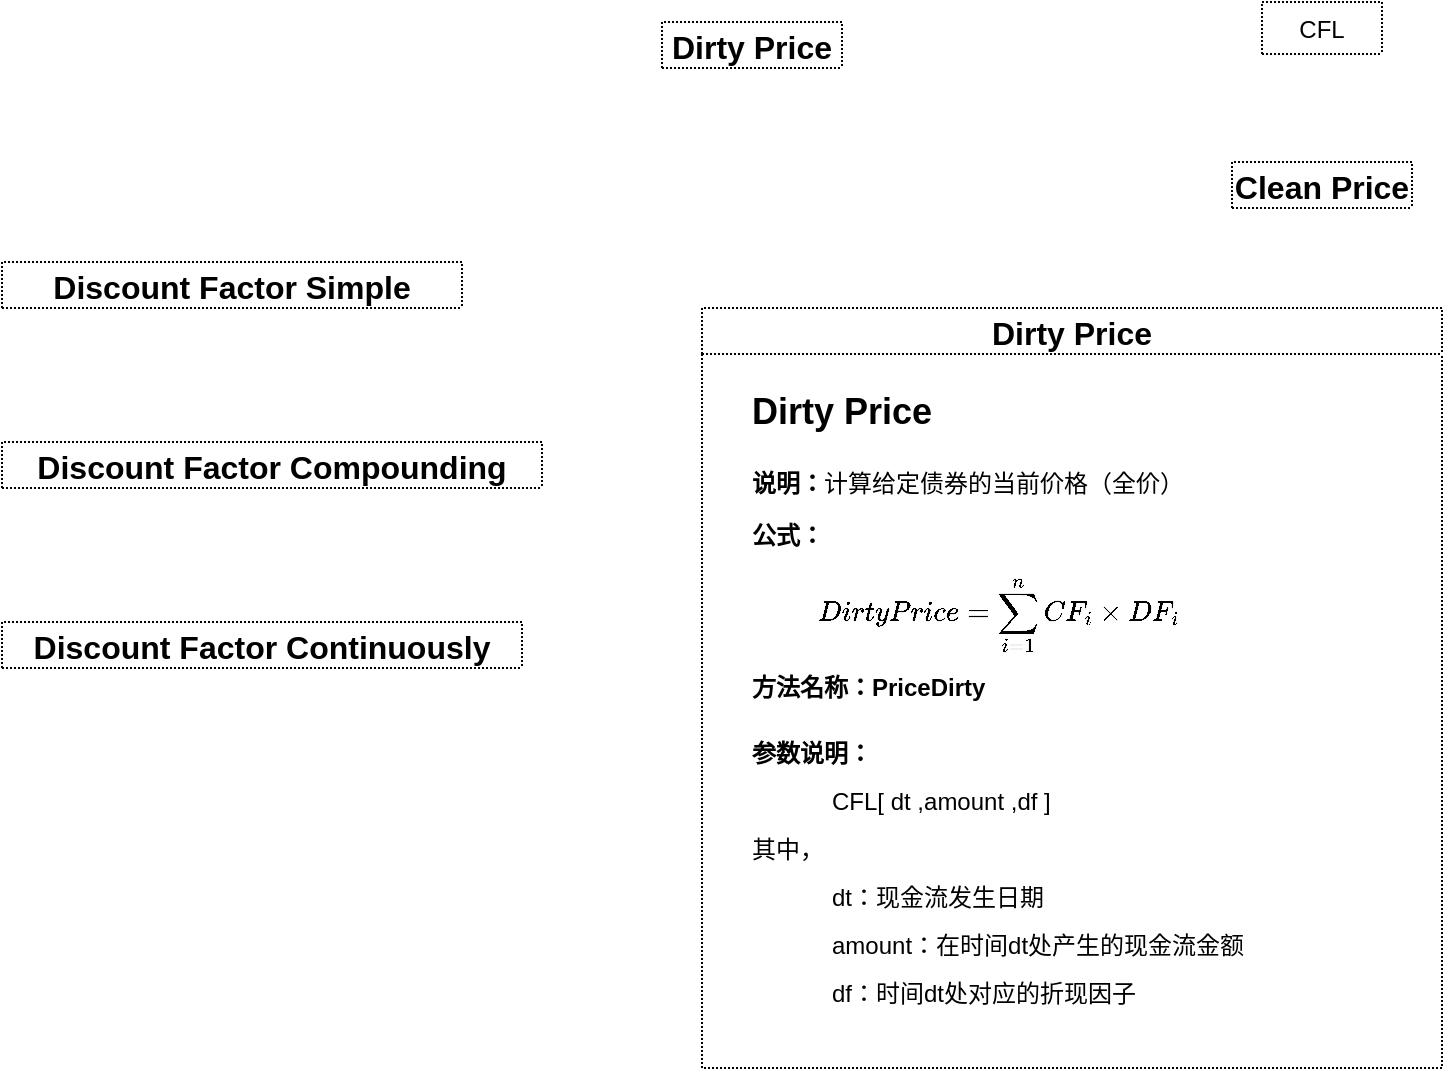 <mxfile version="13.10.4" type="github">
  <diagram id="C5RBs43oDa-KdzZeNtuy" name="Page-1">
    <mxGraphModel dx="786" dy="514" grid="1" gridSize="10" guides="1" tooltips="1" connect="1" arrows="1" fold="1" page="1" pageScale="1" pageWidth="827" pageHeight="1169" math="1" shadow="0">
      <root>
        <mxCell id="WIyWlLk6GJQsqaUBKTNV-0" />
        <mxCell id="WIyWlLk6GJQsqaUBKTNV-1" parent="WIyWlLk6GJQsqaUBKTNV-0" />
        <mxCell id="0xuEhFezEmj5StmWAARz-81" value="Dirty Price" style="swimlane;dashed=1;dashPattern=1 1;strokeColor=#000000;fontSize=16;" parent="WIyWlLk6GJQsqaUBKTNV-1" vertex="1" collapsed="1">
          <mxGeometry x="340" y="30" width="90" height="23" as="geometry">
            <mxRectangle x="255" y="160" width="370" height="380" as="alternateBounds" />
          </mxGeometry>
        </mxCell>
        <mxCell id="SIirOtEVYk1fui6E42ct-0" value="&lt;h1&gt;&lt;font style=&quot;font-size: 18px&quot;&gt;Dirty Price&lt;/font&gt;&lt;/h1&gt;&lt;p&gt;&lt;b&gt;说明：&lt;/b&gt;计算给定债券的当前价格（全价）&lt;/p&gt;&lt;p&gt;&lt;b&gt;公式：&lt;/b&gt;&lt;span style=&quot;text-align: center&quot;&gt;$$ DirtyPrice = \sum_{i=1}^n CF_i \times DF_i $$&lt;/span&gt;&lt;/p&gt;&lt;p style=&quot;line-height: 9.6px&quot;&gt;&lt;b&gt;方法名称：PriceDirty&lt;/b&gt;&lt;br&gt;&lt;br&gt;&lt;/p&gt;&lt;p style=&quot;line-height: 12px&quot;&gt;&lt;b&gt;参数说明：&lt;/b&gt;&lt;/p&gt;&lt;blockquote style=&quot;margin: 0px 0px 0px 40px ; border: none ; padding: 0px&quot;&gt;&lt;p style=&quot;line-height: 12px&quot;&gt;CFL[ dt ,amount ,df ]&lt;/p&gt;&lt;/blockquote&gt;&lt;p style=&quot;line-height: 12px&quot;&gt;其中，&lt;/p&gt;&lt;blockquote style=&quot;margin: 0px 0px 0px 40px ; border: none ; padding: 0px&quot;&gt;&lt;p style=&quot;line-height: 12px&quot;&gt;dt：现金流发生日期&lt;/p&gt;&lt;p style=&quot;line-height: 12px&quot;&gt;amount：在时间dt处产生的现金流金额&lt;/p&gt;&lt;/blockquote&gt;&lt;blockquote style=&quot;margin: 0px 0px 0px 40px ; border: none ; padding: 0px&quot;&gt;&lt;p style=&quot;line-height: 12px&quot;&gt;df：时间dt处对应的折现因子&lt;/p&gt;&lt;/blockquote&gt;&lt;span style=&quot;box-sizing: border-box ; font-size: 13px ; background-color: rgb(255 , 255 , 255) ; font-family: &amp;#34;courier new&amp;#34; , &amp;#34;courier&amp;#34; , monospace&quot;&gt;&lt;br&gt;&lt;/span&gt;" style="text;html=1;strokeColor=none;fillColor=none;spacing=5;spacingTop=-20;whiteSpace=wrap;overflow=hidden;rounded=0;" parent="0xuEhFezEmj5StmWAARz-81" vertex="1">
          <mxGeometry x="20" y="30" width="330" height="340" as="geometry" />
        </mxCell>
        <mxCell id="0xuEhFezEmj5StmWAARz-60" value="CFL" style="swimlane;fontStyle=0;childLayout=stackLayout;horizontal=1;startSize=26;fillColor=none;horizontalStack=0;resizeParent=1;resizeParentMax=0;resizeLast=0;collapsible=1;marginBottom=0;dashed=1;dashPattern=1 1;strokeColor=#000000;" parent="WIyWlLk6GJQsqaUBKTNV-1" vertex="1" collapsed="1">
          <mxGeometry x="640" y="20" width="60" height="26" as="geometry">
            <mxRectangle x="640" y="20" width="130" height="130" as="alternateBounds" />
          </mxGeometry>
        </mxCell>
        <mxCell id="0xuEhFezEmj5StmWAARz-61" value="dt date" style="text;strokeColor=none;fillColor=none;align=left;verticalAlign=top;spacingLeft=4;spacingRight=4;overflow=hidden;rotatable=0;points=[[0,0.5],[1,0.5]];portConstraint=eastwest;" parent="0xuEhFezEmj5StmWAARz-60" vertex="1">
          <mxGeometry y="26" width="60" height="26" as="geometry" />
        </mxCell>
        <mxCell id="0xuEhFezEmj5StmWAARz-66" value="t number" style="text;strokeColor=none;fillColor=none;align=left;verticalAlign=top;spacingLeft=4;spacingRight=4;overflow=hidden;rotatable=0;points=[[0,0.5],[1,0.5]];portConstraint=eastwest;" parent="0xuEhFezEmj5StmWAARz-60" vertex="1">
          <mxGeometry y="52" width="60" height="26" as="geometry" />
        </mxCell>
        <mxCell id="0xuEhFezEmj5StmWAARz-62" value="amount number" style="text;strokeColor=none;fillColor=none;align=left;verticalAlign=top;spacingLeft=4;spacingRight=4;overflow=hidden;rotatable=0;points=[[0,0.5],[1,0.5]];portConstraint=eastwest;" parent="0xuEhFezEmj5StmWAARz-60" vertex="1">
          <mxGeometry y="78" width="60" height="26" as="geometry" />
        </mxCell>
        <mxCell id="0xuEhFezEmj5StmWAARz-63" value="df number" style="text;strokeColor=none;fillColor=none;align=left;verticalAlign=top;spacingLeft=4;spacingRight=4;overflow=hidden;rotatable=0;points=[[0,0.5],[1,0.5]];portConstraint=eastwest;" parent="0xuEhFezEmj5StmWAARz-60" vertex="1">
          <mxGeometry y="104" width="60" height="26" as="geometry" />
        </mxCell>
        <mxCell id="0xuEhFezEmj5StmWAARz-90" value="Clean Price" style="swimlane;dashed=1;dashPattern=1 1;strokeColor=#000000;fontSize=16;" parent="WIyWlLk6GJQsqaUBKTNV-1" vertex="1" collapsed="1">
          <mxGeometry x="625" y="100" width="90" height="23" as="geometry">
            <mxRectangle x="710" y="110" width="370" height="340" as="alternateBounds" />
          </mxGeometry>
        </mxCell>
        <mxCell id="0xuEhFezEmj5StmWAARz-91" value="&lt;h1&gt;&lt;font style=&quot;font-size: 18px&quot;&gt;Clean Price&lt;/font&gt;&lt;/h1&gt;&lt;p&gt;&lt;b&gt;说明：&lt;/b&gt;计算给定债券的当前价格（净价）&lt;/p&gt;&lt;p&gt;&lt;b&gt;公式：&lt;/b&gt;&lt;span style=&quot;text-align: center&quot;&gt;$$ CleanPrice = DirtyPrice-AccruedInterest $$&lt;/span&gt;&lt;/p&gt;&lt;p style=&quot;line-height: 9.6px&quot;&gt;&lt;b&gt;方法名称：PriceClean&lt;/b&gt;&lt;br&gt;&lt;br&gt;&lt;/p&gt;&lt;p style=&quot;line-height: 12px&quot;&gt;&lt;b&gt;参数说明：&lt;/b&gt;&lt;/p&gt;&lt;blockquote style=&quot;margin: 0px 0px 0px 40px ; border: none ; padding: 0px&quot;&gt;&lt;p style=&quot;line-height: 12px&quot;&gt;DirthPrice, AccruedInterest&lt;/p&gt;&lt;/blockquote&gt;&lt;p style=&quot;line-height: 12px&quot;&gt;其中，&lt;/p&gt;&lt;blockquote style=&quot;margin: 0px 0px 0px 40px ; border: none ; padding: 0px&quot;&gt;&lt;p style=&quot;line-height: 12px&quot;&gt;DirthPrice：全价&lt;/p&gt;&lt;p style=&quot;line-height: 12px&quot;&gt;AccuredInterest：应计利息，指已经计入但是还未支付的利息&lt;/p&gt;&lt;/blockquote&gt;&lt;span style=&quot;box-sizing: border-box ; font-size: 13px ; background-color: rgb(255 , 255 , 255) ; font-family: &amp;#34;courier new&amp;#34; , &amp;#34;courier&amp;#34; , monospace&quot;&gt;&lt;br&gt;&lt;/span&gt;" style="text;html=1;strokeColor=none;fillColor=none;spacing=5;spacingTop=-20;whiteSpace=wrap;overflow=hidden;rounded=0;" parent="0xuEhFezEmj5StmWAARz-90" vertex="1">
          <mxGeometry x="20" y="30" width="330" height="300" as="geometry" />
        </mxCell>
        <mxCell id="0xuEhFezEmj5StmWAARz-95" value="Discount Factor Simple" style="swimlane;dashed=1;dashPattern=1 1;strokeColor=#000000;fontSize=16;" parent="WIyWlLk6GJQsqaUBKTNV-1" vertex="1" collapsed="1">
          <mxGeometry x="10" y="150" width="230" height="23" as="geometry">
            <mxRectangle x="10" y="150" width="370" height="340" as="alternateBounds" />
          </mxGeometry>
        </mxCell>
        <mxCell id="0xuEhFezEmj5StmWAARz-96" value="&lt;h1&gt;&lt;font style=&quot;font-size: 18px&quot;&gt;Simple Interest Rate&lt;/font&gt;&lt;/h1&gt;&lt;p&gt;&lt;b&gt;说明：&lt;/b&gt;单利下的折现因子&lt;/p&gt;&lt;p&gt;&lt;b&gt;公式：&lt;/b&gt;&lt;span style=&quot;text-align: center&quot;&gt;$$ DF_s = \frac{1}{1+r\times t} $$&lt;/span&gt;&lt;/p&gt;&lt;p style=&quot;line-height: 9.6px&quot;&gt;&lt;b&gt;方法名称：DiscountFactorSimple&lt;/b&gt;&lt;br&gt;&lt;br&gt;&lt;/p&gt;&lt;p style=&quot;line-height: 12px&quot;&gt;&lt;b&gt;参数说明：&lt;/b&gt;&lt;/p&gt;&lt;blockquote style=&quot;margin: 0px 0px 0px 40px ; border: none ; padding: 0px&quot;&gt;&lt;p style=&quot;line-height: 12px&quot;&gt;r ,t&lt;/p&gt;&lt;/blockquote&gt;&lt;p style=&quot;line-height: 12px&quot;&gt;其中，&lt;/p&gt;&lt;blockquote style=&quot;margin: 0px 0px 0px 40px ; border: none ; padding: 0px&quot;&gt;&lt;p style=&quot;line-height: 12px&quot;&gt;r：给定期限的即期利率&lt;/p&gt;&lt;p style=&quot;line-height: 12px&quot;&gt;t：即期利率r对应的期限（以年为单位）&lt;/p&gt;&lt;/blockquote&gt;&lt;span style=&quot;box-sizing: border-box ; font-size: 13px ; background-color: rgb(255 , 255 , 255) ; font-family: &amp;#34;courier new&amp;#34; , &amp;#34;courier&amp;#34; , monospace&quot;&gt;&lt;br&gt;&lt;/span&gt;" style="text;html=1;strokeColor=none;fillColor=none;spacing=5;spacingTop=-20;whiteSpace=wrap;overflow=hidden;rounded=0;" parent="0xuEhFezEmj5StmWAARz-95" vertex="1">
          <mxGeometry x="20" y="30" width="330" height="300" as="geometry" />
        </mxCell>
        <mxCell id="0xuEhFezEmj5StmWAARz-92" value="Dirty Price" style="swimlane;dashed=1;dashPattern=1 1;strokeColor=#000000;fontSize=16;" parent="WIyWlLk6GJQsqaUBKTNV-1" vertex="1">
          <mxGeometry x="360" y="173" width="370" height="380" as="geometry">
            <mxRectangle x="550" y="173" width="90" height="23" as="alternateBounds" />
          </mxGeometry>
        </mxCell>
        <mxCell id="0xuEhFezEmj5StmWAARz-93" value="&lt;h1&gt;&lt;font style=&quot;font-size: 18px&quot;&gt;Dirty Price&lt;/font&gt;&lt;/h1&gt;&lt;p&gt;&lt;b&gt;说明：&lt;/b&gt;计算给定债券的当前价格（全价）&lt;/p&gt;&lt;p&gt;&lt;b&gt;公式：&lt;/b&gt;&lt;span style=&quot;text-align: center&quot;&gt;$$ DirtyPrice = \sum_{i=1}^n CF_i \times DF_i $$&lt;/span&gt;&lt;/p&gt;&lt;p style=&quot;line-height: 9.6px&quot;&gt;&lt;b&gt;方法名称：PriceDirty&lt;/b&gt;&lt;br&gt;&lt;br&gt;&lt;/p&gt;&lt;p style=&quot;line-height: 12px&quot;&gt;&lt;b&gt;参数说明：&lt;/b&gt;&lt;/p&gt;&lt;blockquote style=&quot;margin: 0px 0px 0px 40px ; border: none ; padding: 0px&quot;&gt;&lt;p style=&quot;line-height: 12px&quot;&gt;CFL[ dt ,amount ,df ]&lt;/p&gt;&lt;/blockquote&gt;&lt;p style=&quot;line-height: 12px&quot;&gt;其中，&lt;/p&gt;&lt;blockquote style=&quot;margin: 0px 0px 0px 40px ; border: none ; padding: 0px&quot;&gt;&lt;p style=&quot;line-height: 12px&quot;&gt;dt：现金流发生日期&lt;/p&gt;&lt;p style=&quot;line-height: 12px&quot;&gt;amount：在时间dt处产生的现金流金额&lt;/p&gt;&lt;/blockquote&gt;&lt;blockquote style=&quot;margin: 0px 0px 0px 40px ; border: none ; padding: 0px&quot;&gt;&lt;p style=&quot;line-height: 12px&quot;&gt;df：时间dt处对应的折现因子&lt;/p&gt;&lt;/blockquote&gt;&lt;span style=&quot;box-sizing: border-box ; font-size: 13px ; background-color: rgb(255 , 255 , 255) ; font-family: &amp;#34;courier new&amp;#34; , &amp;#34;courier&amp;#34; , monospace&quot;&gt;&lt;br&gt;&lt;/span&gt;" style="text;html=1;strokeColor=none;fillColor=none;spacing=5;spacingTop=-20;whiteSpace=wrap;overflow=hidden;rounded=0;" parent="0xuEhFezEmj5StmWAARz-92" vertex="1">
          <mxGeometry x="20" y="30" width="330" height="340" as="geometry" />
        </mxCell>
        <mxCell id="0xuEhFezEmj5StmWAARz-152" value="Discount Factor Compounding" style="swimlane;dashed=1;dashPattern=1 1;strokeColor=#000000;fontSize=16;spacing=2;" parent="WIyWlLk6GJQsqaUBKTNV-1" vertex="1" collapsed="1">
          <mxGeometry x="10" y="240" width="270" height="23" as="geometry">
            <mxRectangle x="390" y="150" width="370" height="400" as="alternateBounds" />
          </mxGeometry>
        </mxCell>
        <mxCell id="0xuEhFezEmj5StmWAARz-153" value="&lt;h1&gt;&lt;font style=&quot;font-size: 18px&quot;&gt;Compounding Rate&lt;/font&gt;&lt;/h1&gt;&lt;p&gt;&lt;b&gt;说明：&lt;/b&gt;复利下的折现因子&lt;/p&gt;&lt;p&gt;&lt;b&gt;公式：&lt;/b&gt;&lt;span style=&quot;text-align: center&quot;&gt;$$ DF = \frac{1}{(1+\frac{r}{f})^ {f\times t}} $$&lt;/span&gt;&lt;/p&gt;&lt;p style=&quot;line-height: 9.6px&quot;&gt;&lt;b&gt;方法名称：DiscountFactorCompounding&lt;/b&gt;&lt;br&gt;&lt;br&gt;&lt;/p&gt;&lt;p style=&quot;line-height: 12px&quot;&gt;&lt;b&gt;参数说明：&lt;/b&gt;&lt;/p&gt;&lt;blockquote style=&quot;margin: 0px 0px 0px 40px ; border: none ; padding: 0px&quot;&gt;&lt;p style=&quot;line-height: 12px&quot;&gt;r ,t, f&lt;/p&gt;&lt;/blockquote&gt;&lt;p style=&quot;line-height: 12px&quot;&gt;其中，&lt;/p&gt;&lt;blockquote style=&quot;margin: 0px 0px 0px 40px ; border: none ; padding: 0px&quot;&gt;&lt;p style=&quot;line-height: 12px&quot;&gt;r：给定期限的即期利率&lt;/p&gt;&lt;p style=&quot;line-height: 12px&quot;&gt;t：即期利率r对应的期限（以年为单位）&lt;/p&gt;&lt;p style=&quot;line-height: 12px&quot;&gt;f：复利频率（Annual、Semi-Annual、Quarterly、Monthly、Daily，分别对应取值：1、2、4、12、365）&lt;/p&gt;&lt;/blockquote&gt;&lt;span style=&quot;box-sizing: border-box ; font-size: 13px ; background-color: rgb(255 , 255 , 255) ; font-family: &amp;#34;courier new&amp;#34; , &amp;#34;courier&amp;#34; , monospace&quot;&gt;&lt;br&gt;&lt;/span&gt;" style="text;html=1;strokeColor=none;fillColor=none;spacing=5;spacingTop=-20;whiteSpace=wrap;overflow=hidden;rounded=0;" parent="0xuEhFezEmj5StmWAARz-152" vertex="1">
          <mxGeometry x="20" y="30" width="330" height="360" as="geometry" />
        </mxCell>
        <mxCell id="T4VLk9N0vGYHKCgYHaCD-0" value="Discount Factor Continuously" style="swimlane;dashed=1;dashPattern=1 1;strokeColor=#000000;fontSize=16;spacing=2;" vertex="1" collapsed="1" parent="WIyWlLk6GJQsqaUBKTNV-1">
          <mxGeometry x="10" y="330" width="260" height="23" as="geometry">
            <mxRectangle x="10" y="330" width="370" height="380" as="alternateBounds" />
          </mxGeometry>
        </mxCell>
        <mxCell id="T4VLk9N0vGYHKCgYHaCD-1" value="&lt;h1&gt;&lt;font style=&quot;font-size: 18px&quot;&gt;Continuously Compounding Rate&lt;/font&gt;&lt;/h1&gt;&lt;p&gt;&lt;b&gt;说明：&lt;/b&gt;复利下的折现因子&lt;/p&gt;&lt;p&gt;&lt;b&gt;公式：&lt;/b&gt;$$ DF = \frac{1}{e^{r \times t}} $$&lt;/p&gt;&lt;p&gt;&lt;b&gt;方法名称：DiscountFactorContinuously&lt;/b&gt;&lt;br&gt;&lt;/p&gt;&lt;p style=&quot;line-height: 9.6px&quot;&gt;&lt;br&gt;&lt;/p&gt;&lt;p style=&quot;line-height: 12px&quot;&gt;&lt;b&gt;参数说明：&lt;/b&gt;&lt;/p&gt;&lt;blockquote style=&quot;margin: 0px 0px 0px 40px ; border: none ; padding: 0px&quot;&gt;&lt;p style=&quot;line-height: 12px&quot;&gt;r ,t&lt;/p&gt;&lt;/blockquote&gt;&lt;p style=&quot;line-height: 12px&quot;&gt;其中，&lt;/p&gt;&lt;blockquote style=&quot;margin: 0px 0px 0px 40px ; border: none ; padding: 0px&quot;&gt;&lt;p style=&quot;line-height: 12px&quot;&gt;r：给定期限的即期利率&lt;/p&gt;&lt;p style=&quot;line-height: 12px&quot;&gt;t：即期利率r对应的期限（以年为单位）&lt;/p&gt;&lt;p style=&quot;line-height: 12px&quot;&gt;e：自然常数&lt;br&gt;&lt;/p&gt;&lt;/blockquote&gt;&lt;span style=&quot;box-sizing: border-box ; font-size: 13px ; background-color: rgb(255 , 255 , 255) ; font-family: &amp;#34;courier new&amp;#34; , &amp;#34;courier&amp;#34; , monospace&quot;&gt;&lt;br&gt;&lt;/span&gt;" style="text;html=1;strokeColor=none;fillColor=none;spacing=5;spacingTop=-20;whiteSpace=wrap;overflow=hidden;rounded=0;" vertex="1" parent="T4VLk9N0vGYHKCgYHaCD-0">
          <mxGeometry x="20" y="30" width="330" height="340" as="geometry" />
        </mxCell>
      </root>
    </mxGraphModel>
  </diagram>
</mxfile>
